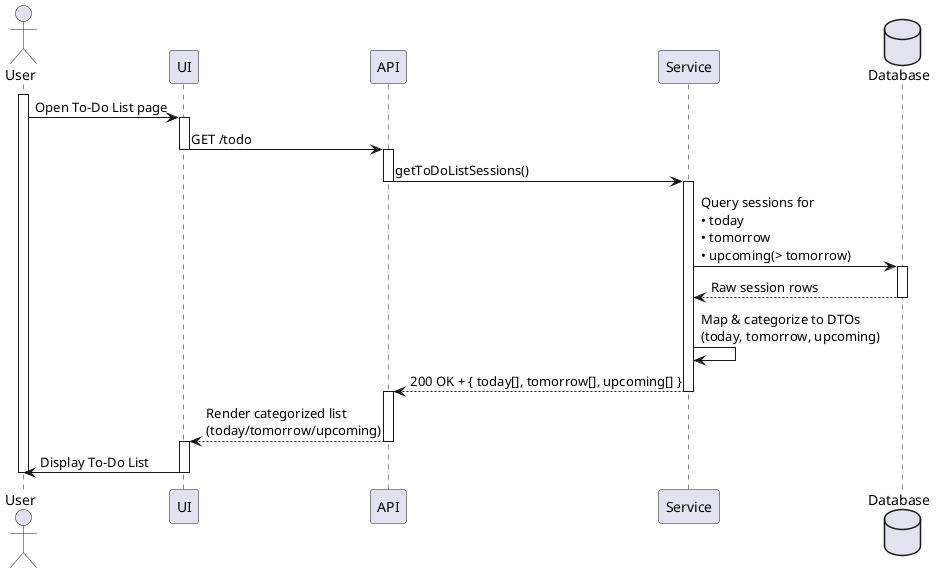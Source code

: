 @startuml
actor User
participant "UI" as FE
participant "API" as C
participant "Service" as S
database "Database" as DB

activate User
User -> FE : Open To-Do List page
activate FE

FE -> C : GET /todo
deactivate FE
activate C

C -> S : getToDoListSessions()
deactivate C
activate S

S -> DB : Query sessions for\n• today\n• tomorrow\n• upcoming(> tomorrow)
activate DB
DB --> S : Raw session rows
deactivate DB

S -> S : Map & categorize to DTOs\n(today, tomorrow, upcoming)

S --> C : 200 OK + { today[], tomorrow[], upcoming[] }
deactivate S
activate C

C --> FE : Render categorized list\n(today/tomorrow/upcoming)
deactivate C
activate FE

FE -> User : Display To-Do List
deactivate FE
deactivate User
@enduml
